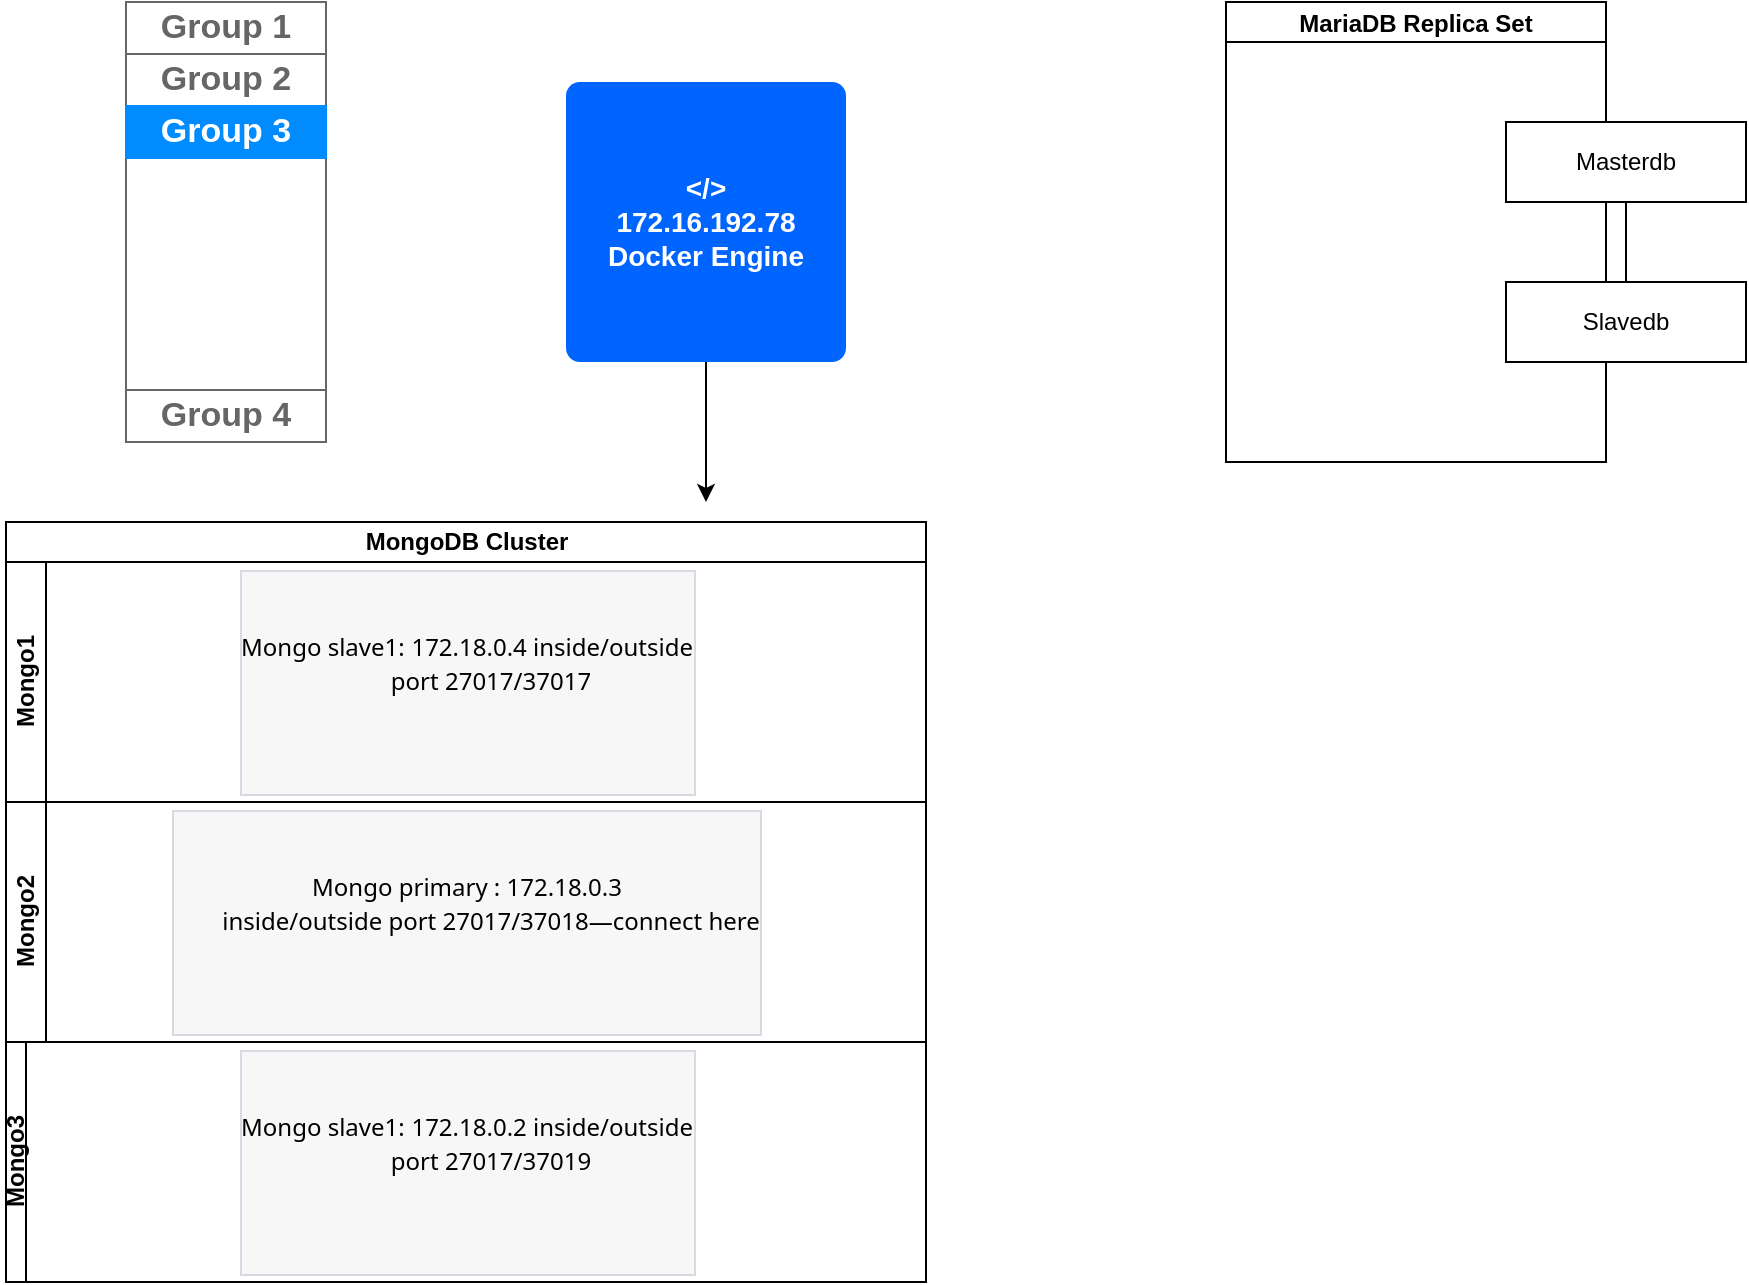 <mxfile version="21.6.8" type="github">
  <diagram name="Page-1" id="5yHXhzOboaGC32rVastP">
    <mxGraphModel dx="1900" dy="534" grid="1" gridSize="10" guides="1" tooltips="1" connect="1" arrows="1" fold="1" page="1" pageScale="1" pageWidth="850" pageHeight="1100" math="0" shadow="0">
      <root>
        <mxCell id="0" />
        <mxCell id="1" parent="0" />
        <mxCell id="gMRfF3xepI4SvDVw1-z6-16" value="" style="edgeStyle=orthogonalEdgeStyle;rounded=0;orthogonalLoop=1;jettySize=auto;html=1;" edge="1" parent="1" source="gMRfF3xepI4SvDVw1-z6-1">
          <mxGeometry relative="1" as="geometry">
            <mxPoint x="340" y="300" as="targetPoint" />
          </mxGeometry>
        </mxCell>
        <mxCell id="gMRfF3xepI4SvDVw1-z6-1" value="&amp;lt;/&amp;gt;&lt;br&gt;172.16.192.78&lt;br&gt;Docker Engine" style="rounded=1;arcSize=5;fillColor=#0065FF;strokeColor=none;fontColor=#ffffff;align=center;verticalAlign=middle;whiteSpace=wrap;fontSize=14;fontStyle=1;html=1;sketch=0;" vertex="1" parent="1">
          <mxGeometry x="270" y="90" width="140" height="140" as="geometry" />
        </mxCell>
        <mxCell id="gMRfF3xepI4SvDVw1-z6-2" value="" style="strokeWidth=1;shadow=0;dashed=0;align=center;html=1;shape=mxgraph.mockup.containers.rrect;rSize=0;strokeColor=#666666;" vertex="1" parent="1">
          <mxGeometry x="50" y="50" width="100" height="220" as="geometry" />
        </mxCell>
        <mxCell id="gMRfF3xepI4SvDVw1-z6-3" value="Group 1" style="strokeColor=inherit;fillColor=inherit;gradientColor=inherit;strokeWidth=1;shadow=0;dashed=0;align=center;html=1;shape=mxgraph.mockup.containers.rrect;rSize=0;fontSize=17;fontColor=#666666;fontStyle=1;resizeWidth=1;whiteSpace=wrap;" vertex="1" parent="gMRfF3xepI4SvDVw1-z6-2">
          <mxGeometry width="100" height="26" relative="1" as="geometry" />
        </mxCell>
        <mxCell id="gMRfF3xepI4SvDVw1-z6-4" value="Group 2" style="strokeColor=inherit;fillColor=inherit;gradientColor=inherit;strokeWidth=1;shadow=0;dashed=0;align=center;html=1;shape=mxgraph.mockup.containers.rrect;rSize=0;fontSize=17;fontColor=#666666;fontStyle=1;resizeWidth=1;whiteSpace=wrap;" vertex="1" parent="gMRfF3xepI4SvDVw1-z6-2">
          <mxGeometry width="100" height="26" relative="1" as="geometry">
            <mxPoint y="26" as="offset" />
          </mxGeometry>
        </mxCell>
        <mxCell id="gMRfF3xepI4SvDVw1-z6-5" value="Group 3" style="strokeWidth=1;shadow=0;dashed=0;align=center;html=1;shape=mxgraph.mockup.containers.rrect;rSize=0;fontSize=17;fontColor=#ffffff;fontStyle=1;fillColor=#008cff;strokeColor=#008cff;resizeWidth=1;whiteSpace=wrap;" vertex="1" parent="gMRfF3xepI4SvDVw1-z6-2">
          <mxGeometry width="100" height="26" relative="1" as="geometry">
            <mxPoint y="52" as="offset" />
          </mxGeometry>
        </mxCell>
        <mxCell id="gMRfF3xepI4SvDVw1-z6-6" value="Group 4" style="strokeColor=inherit;fillColor=inherit;gradientColor=inherit;strokeWidth=1;shadow=0;dashed=0;align=center;html=1;shape=mxgraph.mockup.containers.rrect;rSize=0;fontSize=17;fontColor=#666666;fontStyle=1;resizeWidth=1;whiteSpace=wrap;" vertex="1" parent="gMRfF3xepI4SvDVw1-z6-2">
          <mxGeometry y="1" width="100" height="26" relative="1" as="geometry">
            <mxPoint y="-26" as="offset" />
          </mxGeometry>
        </mxCell>
        <mxCell id="gMRfF3xepI4SvDVw1-z6-7" value="MariaDB Replica Set" style="swimlane;startSize=20;horizontal=1;containerType=tree;" vertex="1" parent="1">
          <mxGeometry x="600" y="50" width="190" height="230" as="geometry" />
        </mxCell>
        <mxCell id="gMRfF3xepI4SvDVw1-z6-8" value="" style="edgeStyle=elbowEdgeStyle;elbow=vertical;sourcePerimeterSpacing=0;targetPerimeterSpacing=0;startArrow=none;endArrow=none;rounded=0;curved=0;" edge="1" parent="gMRfF3xepI4SvDVw1-z6-7" source="gMRfF3xepI4SvDVw1-z6-9" target="gMRfF3xepI4SvDVw1-z6-10">
          <mxGeometry relative="1" as="geometry" />
        </mxCell>
        <mxCell id="gMRfF3xepI4SvDVw1-z6-9" value="Masterdb" style="whiteSpace=wrap;html=1;treeFolding=1;treeMoving=1;newEdgeStyle={&quot;edgeStyle&quot;:&quot;elbowEdgeStyle&quot;,&quot;startArrow&quot;:&quot;none&quot;,&quot;endArrow&quot;:&quot;none&quot;};" vertex="1" parent="gMRfF3xepI4SvDVw1-z6-7">
          <mxGeometry x="140" y="60" width="120" height="40" as="geometry" />
        </mxCell>
        <mxCell id="gMRfF3xepI4SvDVw1-z6-10" value="Slavedb" style="whiteSpace=wrap;html=1;treeFolding=1;treeMoving=1;newEdgeStyle={&quot;edgeStyle&quot;:&quot;elbowEdgeStyle&quot;,&quot;startArrow&quot;:&quot;none&quot;,&quot;endArrow&quot;:&quot;none&quot;};" vertex="1" parent="gMRfF3xepI4SvDVw1-z6-7">
          <mxGeometry x="140" y="140" width="120" height="40" as="geometry" />
        </mxCell>
        <mxCell id="gMRfF3xepI4SvDVw1-z6-11" value="MongoDB Cluster" style="swimlane;childLayout=stackLayout;resizeParent=1;resizeParentMax=0;horizontal=1;startSize=20;horizontalStack=0;html=1;" vertex="1" parent="1">
          <mxGeometry x="-10" y="310" width="460" height="380" as="geometry" />
        </mxCell>
        <mxCell id="gMRfF3xepI4SvDVw1-z6-12" value="Mongo1" style="swimlane;startSize=20;horizontal=0;html=1;" vertex="1" parent="gMRfF3xepI4SvDVw1-z6-11">
          <mxGeometry y="20" width="460" height="120" as="geometry" />
        </mxCell>
        <mxCell id="gMRfF3xepI4SvDVw1-z6-18" value="&lt;div style=&quot;mso-element:para-border-div;border:solid #D9D9E3 1.0pt;mso-border-alt:&lt;br/&gt;solid #D9D9E3 .25pt;padding:0in 0in 0in 0in;background:#F7F7F8;margin-left:&lt;br/&gt;.75in;margin-right:0in&quot;&gt;&lt;br/&gt;&lt;br/&gt;&lt;p style=&quot;margin: 0in 0in 15pt 0.25in; text-indent: -0.25in; line-height: normal; background-image: initial; background-position: initial; background-size: initial; background-repeat: initial; background-attachment: initial; background-origin: initial; background-clip: initial; border: none; padding: 0in;&quot; class=&quot;MsoListParagraph&quot;&gt;&lt;span style=&quot;font-size:&lt;br/&gt;12.0pt;font-family:&amp;quot;Segoe UI&amp;quot;,sans-serif;mso-fareast-font-family:&amp;quot;Times New Roman&amp;quot;;&lt;br/&gt;color:#374151;mso-font-kerning:0pt;mso-ligatures:none&quot;&gt;Mongo slave1:&lt;/span&gt; &lt;span style=&quot;font-size:&lt;br/&gt;12.0pt;font-family:&amp;quot;Segoe UI&amp;quot;,sans-serif;mso-fareast-font-family:&amp;quot;Times New Roman&amp;quot;;&lt;br/&gt;color:#374151;mso-font-kerning:0pt;mso-ligatures:none&quot;&gt;172.18.0.4 inside/outside&lt;br/&gt;port 27017/37017&lt;/span&gt;&lt;/p&gt;&lt;br/&gt;&lt;br/&gt;&lt;/div&gt;" style="text;html=1;align=center;verticalAlign=middle;resizable=0;points=[];autosize=1;strokeColor=none;fillColor=none;" vertex="1" parent="gMRfF3xepI4SvDVw1-z6-12">
          <mxGeometry x="110" width="240" height="120" as="geometry" />
        </mxCell>
        <mxCell id="gMRfF3xepI4SvDVw1-z6-14" value="Mongo2" style="swimlane;startSize=20;horizontal=0;html=1;" vertex="1" parent="gMRfF3xepI4SvDVw1-z6-11">
          <mxGeometry y="140" width="460" height="120" as="geometry" />
        </mxCell>
        <mxCell id="gMRfF3xepI4SvDVw1-z6-17" value="&lt;div style=&quot;mso-element:para-border-div;border:solid #D9D9E3 1.0pt;mso-border-alt:&lt;br/&gt;solid #D9D9E3 .25pt;padding:0in 0in 0in 0in;background:#F7F7F8;margin-left:&lt;br/&gt;.75in;margin-right:0in&quot;&gt;&lt;br/&gt;&lt;br/&gt;&lt;p style=&quot;margin: 0in 0in 15pt 0.25in; text-indent: -0.25in; line-height: normal; background-image: initial; background-position: initial; background-size: initial; background-repeat: initial; background-attachment: initial; background-origin: initial; background-clip: initial; border: none; padding: 0in;&quot; class=&quot;MsoListParagraph&quot;&gt;&lt;span style=&quot;font-size:&lt;br/&gt;12.0pt;font-family:&amp;quot;Segoe UI&amp;quot;,sans-serif;mso-fareast-font-family:&amp;quot;Times New Roman&amp;quot;;&lt;br/&gt;color:#374151;mso-font-kerning:0pt;mso-ligatures:none&quot;&gt;Mongo primary : 172.18.0.3&lt;br/&gt;inside/outside port 27017/37018—connect here&lt;/span&gt;&lt;/p&gt;&lt;br/&gt;&lt;br/&gt;&lt;/div&gt;" style="text;html=1;align=center;verticalAlign=middle;resizable=0;points=[];autosize=1;strokeColor=none;fillColor=none;" vertex="1" parent="gMRfF3xepI4SvDVw1-z6-14">
          <mxGeometry x="80" width="300" height="120" as="geometry" />
        </mxCell>
        <mxCell id="gMRfF3xepI4SvDVw1-z6-13" value="Mongo3" style="swimlane;startSize=10;horizontal=0;html=1;direction=east;" vertex="1" parent="gMRfF3xepI4SvDVw1-z6-11">
          <mxGeometry y="260" width="460" height="120" as="geometry" />
        </mxCell>
        <mxCell id="gMRfF3xepI4SvDVw1-z6-19" value="&lt;div style=&quot;mso-element:para-border-div;border:solid #D9D9E3 1.0pt;mso-border-alt:&lt;br/&gt;solid #D9D9E3 .25pt;padding:0in 0in 0in 0in;background:#F7F7F8;margin-left:&lt;br/&gt;.75in;margin-right:0in&quot;&gt;&lt;br&gt;&lt;br&gt;&lt;p style=&quot;margin: 0in 0in 15pt 0.25in; text-indent: -0.25in; line-height: normal; background-image: initial; background-position: initial; background-size: initial; background-repeat: initial; background-attachment: initial; background-origin: initial; background-clip: initial; border: none; padding: 0in;&quot; class=&quot;MsoListParagraph&quot;&gt;&lt;span style=&quot;font-size:&lt;br/&gt;12.0pt;font-family:&amp;quot;Segoe UI&amp;quot;,sans-serif;mso-fareast-font-family:&amp;quot;Times New Roman&amp;quot;;&lt;br/&gt;color:#374151;mso-font-kerning:0pt;mso-ligatures:none&quot;&gt;Mongo slave1:&lt;/span&gt; &lt;span style=&quot;font-size:&lt;br/&gt;12.0pt;font-family:&amp;quot;Segoe UI&amp;quot;,sans-serif;mso-fareast-font-family:&amp;quot;Times New Roman&amp;quot;;&lt;br/&gt;color:#374151;mso-font-kerning:0pt;mso-ligatures:none&quot;&gt;172.18.0.2 inside/outside&lt;br&gt;port 27017/37019&lt;/span&gt;&lt;/p&gt;&lt;br&gt;&lt;br&gt;&lt;/div&gt;" style="text;html=1;align=center;verticalAlign=middle;resizable=0;points=[];autosize=1;strokeColor=none;fillColor=none;" vertex="1" parent="gMRfF3xepI4SvDVw1-z6-13">
          <mxGeometry x="110" width="240" height="120" as="geometry" />
        </mxCell>
      </root>
    </mxGraphModel>
  </diagram>
</mxfile>
